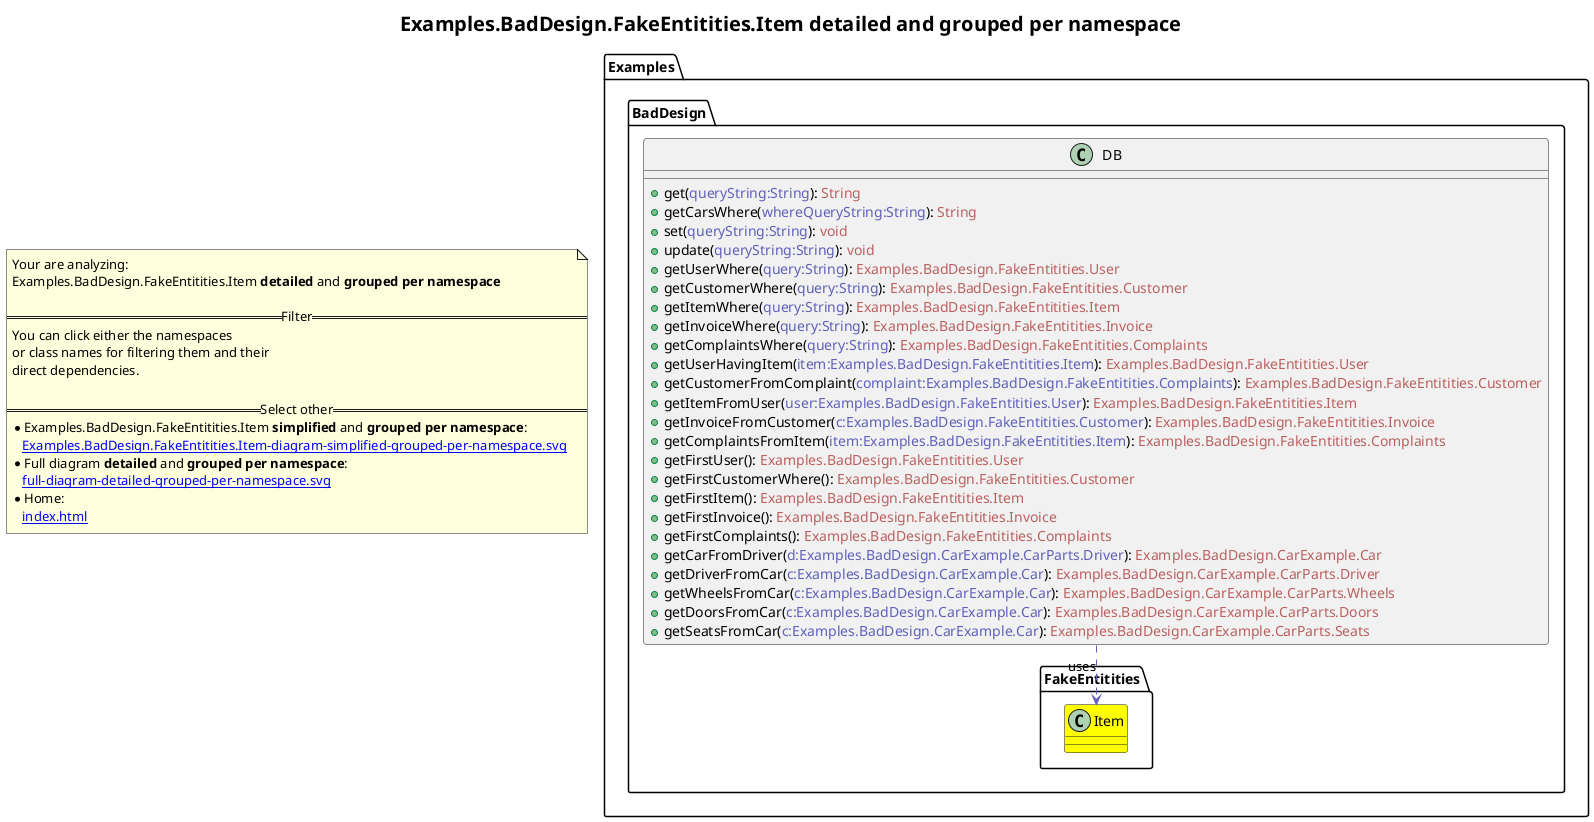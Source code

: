 @startuml
skinparam linetype ortho
title <size:20>Examples.BadDesign.FakeEntitities.Item **detailed** and **grouped per namespace**</size>
note "Your are analyzing:\nExamples.BadDesign.FakeEntitities.Item **detailed** and **grouped per namespace**\n\n==Filter==\nYou can click either the namespaces \nor class names for filtering them and their\ndirect dependencies.\n\n==Select other==\n* Examples.BadDesign.FakeEntitities.Item **simplified** and **grouped per namespace**:\n   [[Examples.BadDesign.FakeEntitities.Item-diagram-simplified-grouped-per-namespace.svg]]\n* Full diagram **detailed** and **grouped per namespace**:\n   [[full-diagram-detailed-grouped-per-namespace.svg]]\n* Home:\n   [[index.html]]" as FloatingNote
namespace Examples [[Examples-diagram-detailed-grouped-per-namespace.svg]] {
namespace Examples.BadDesign [[Examples.BadDesign-diagram-detailed-grouped-per-namespace.svg]] {
  class Examples.BadDesign.DB [[Examples.BadDesign.DB-diagram-detailed-grouped-per-namespace.svg]]  {
    + get(<font color="6060BB">queryString:String</font>): <font color="BB6060">String</font>
    + getCarsWhere(<font color="6060BB">whereQueryString:String</font>): <font color="BB6060">String</font>
    + set(<font color="6060BB">queryString:String</font>): <font color="BB6060">void</font>
    + update(<font color="6060BB">queryString:String</font>): <font color="BB6060">void</font>
    + getUserWhere(<font color="6060BB">query:String</font>): <font color="BB6060">Examples.BadDesign.FakeEntitities.User</font>
    + getCustomerWhere(<font color="6060BB">query:String</font>): <font color="BB6060">Examples.BadDesign.FakeEntitities.Customer</font>
    + getItemWhere(<font color="6060BB">query:String</font>): <font color="BB6060">Examples.BadDesign.FakeEntitities.Item</font>
    + getInvoiceWhere(<font color="6060BB">query:String</font>): <font color="BB6060">Examples.BadDesign.FakeEntitities.Invoice</font>
    + getComplaintsWhere(<font color="6060BB">query:String</font>): <font color="BB6060">Examples.BadDesign.FakeEntitities.Complaints</font>
    + getUserHavingItem(<font color="6060BB">item:Examples.BadDesign.FakeEntitities.Item</font>): <font color="BB6060">Examples.BadDesign.FakeEntitities.User</font>
    + getCustomerFromComplaint(<font color="6060BB">complaint:Examples.BadDesign.FakeEntitities.Complaints</font>): <font color="BB6060">Examples.BadDesign.FakeEntitities.Customer</font>
    + getItemFromUser(<font color="6060BB">user:Examples.BadDesign.FakeEntitities.User</font>): <font color="BB6060">Examples.BadDesign.FakeEntitities.Item</font>
    + getInvoiceFromCustomer(<font color="6060BB">c:Examples.BadDesign.FakeEntitities.Customer</font>): <font color="BB6060">Examples.BadDesign.FakeEntitities.Invoice</font>
    + getComplaintsFromItem(<font color="6060BB">item:Examples.BadDesign.FakeEntitities.Item</font>): <font color="BB6060">Examples.BadDesign.FakeEntitities.Complaints</font>
    + getFirstUser(<font color="6060BB"></font>): <font color="BB6060">Examples.BadDesign.FakeEntitities.User</font>
    + getFirstCustomerWhere(<font color="6060BB"></font>): <font color="BB6060">Examples.BadDesign.FakeEntitities.Customer</font>
    + getFirstItem(<font color="6060BB"></font>): <font color="BB6060">Examples.BadDesign.FakeEntitities.Item</font>
    + getFirstInvoice(<font color="6060BB"></font>): <font color="BB6060">Examples.BadDesign.FakeEntitities.Invoice</font>
    + getFirstComplaints(<font color="6060BB"></font>): <font color="BB6060">Examples.BadDesign.FakeEntitities.Complaints</font>
    + getCarFromDriver(<font color="6060BB">d:Examples.BadDesign.CarExample.CarParts.Driver</font>): <font color="BB6060">Examples.BadDesign.CarExample.Car</font>
    + getDriverFromCar(<font color="6060BB">c:Examples.BadDesign.CarExample.Car</font>): <font color="BB6060">Examples.BadDesign.CarExample.CarParts.Driver</font>
    + getWheelsFromCar(<font color="6060BB">c:Examples.BadDesign.CarExample.Car</font>): <font color="BB6060">Examples.BadDesign.CarExample.CarParts.Wheels</font>
    + getDoorsFromCar(<font color="6060BB">c:Examples.BadDesign.CarExample.Car</font>): <font color="BB6060">Examples.BadDesign.CarExample.CarParts.Doors</font>
    + getSeatsFromCar(<font color="6060BB">c:Examples.BadDesign.CarExample.Car</font>): <font color="BB6060">Examples.BadDesign.CarExample.CarParts.Seats</font>
  }
'Compared namespace Examples.BadDesign [[Examples.BadDesign-diagram-detailed-grouped-per-namespace.svg]] { with last element of   }
' Closing all previous_sub_namespace_list namespace None because file analysis is finished.
' Closing namespace BadDesign
}
' Closing namespace Examples
}
namespace Examples [[Examples-diagram-detailed-grouped-per-namespace.svg]] {
namespace Examples.BadDesign [[Examples.BadDesign-diagram-detailed-grouped-per-namespace.svg]] {
namespace Examples.BadDesign.FakeEntitities [[Examples.BadDesign.FakeEntitities-diagram-detailed-grouped-per-namespace.svg]] {
    class Examples.BadDesign.FakeEntitities.Item [[Examples.BadDesign.FakeEntitities.Item-diagram-detailed-grouped-per-namespace.svg]] #yellow {
    }
'Compared namespace Examples.BadDesign.FakeEntitities [[Examples.BadDesign.FakeEntitities-diagram-detailed-grouped-per-namespace.svg]] { with last element of     }
' Closing all previous_sub_namespace_list namespace None because file analysis is finished.
' Closing namespace FakeEntitities
}
' Closing namespace BadDesign
}
' Closing namespace Examples
}
 ' *************************************** 
 ' *************************************** 
 ' *************************************** 
' Class relations extracted from namespace:
' Examples.BadDesign
Examples.BadDesign.DB .[#6060BB].> Examples.BadDesign.FakeEntitities.Item  : uses 
' Class relations extracted from namespace:
' Examples.BadDesign.FakeEntitities
@enduml